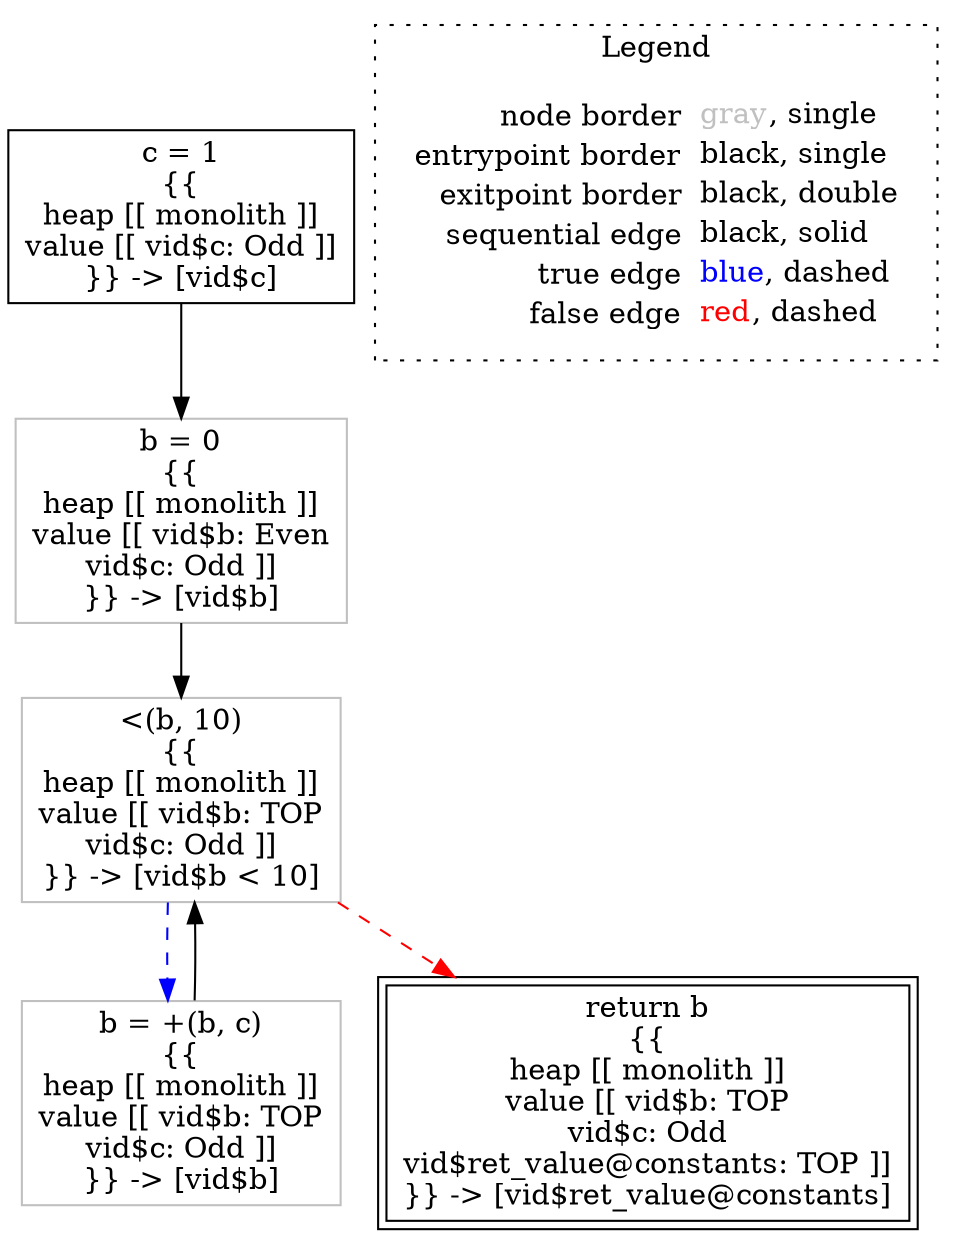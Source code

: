 digraph {
	"node0" [shape="rect",color="black",label=<c = 1<BR/>{{<BR/>heap [[ monolith ]]<BR/>value [[ vid$c: Odd ]]<BR/>}} -&gt; [vid$c]>];
	"node1" [shape="rect",color="gray",label=<&lt;(b, 10)<BR/>{{<BR/>heap [[ monolith ]]<BR/>value [[ vid$b: TOP<BR/>vid$c: Odd ]]<BR/>}} -&gt; [vid$b &lt; 10]>];
	"node2" [shape="rect",color="gray",label=<b = +(b, c)<BR/>{{<BR/>heap [[ monolith ]]<BR/>value [[ vid$b: TOP<BR/>vid$c: Odd ]]<BR/>}} -&gt; [vid$b]>];
	"node3" [shape="rect",color="black",peripheries="2",label=<return b<BR/>{{<BR/>heap [[ monolith ]]<BR/>value [[ vid$b: TOP<BR/>vid$c: Odd<BR/>vid$ret_value@constants: TOP ]]<BR/>}} -&gt; [vid$ret_value@constants]>];
	"node4" [shape="rect",color="gray",label=<b = 0<BR/>{{<BR/>heap [[ monolith ]]<BR/>value [[ vid$b: Even<BR/>vid$c: Odd ]]<BR/>}} -&gt; [vid$b]>];
	"node1" -> "node2" [color="blue",style="dashed"];
	"node1" -> "node3" [color="red",style="dashed"];
	"node2" -> "node1" [color="black"];
	"node0" -> "node4" [color="black"];
	"node4" -> "node1" [color="black"];
subgraph cluster_legend {
	label="Legend";
	style=dotted;
	node [shape=plaintext];
	"legend" [label=<<table border="0" cellpadding="2" cellspacing="0" cellborder="0"><tr><td align="right">node border&nbsp;</td><td align="left"><font color="gray">gray</font>, single</td></tr><tr><td align="right">entrypoint border&nbsp;</td><td align="left"><font color="black">black</font>, single</td></tr><tr><td align="right">exitpoint border&nbsp;</td><td align="left"><font color="black">black</font>, double</td></tr><tr><td align="right">sequential edge&nbsp;</td><td align="left"><font color="black">black</font>, solid</td></tr><tr><td align="right">true edge&nbsp;</td><td align="left"><font color="blue">blue</font>, dashed</td></tr><tr><td align="right">false edge&nbsp;</td><td align="left"><font color="red">red</font>, dashed</td></tr></table>>];
}

}
